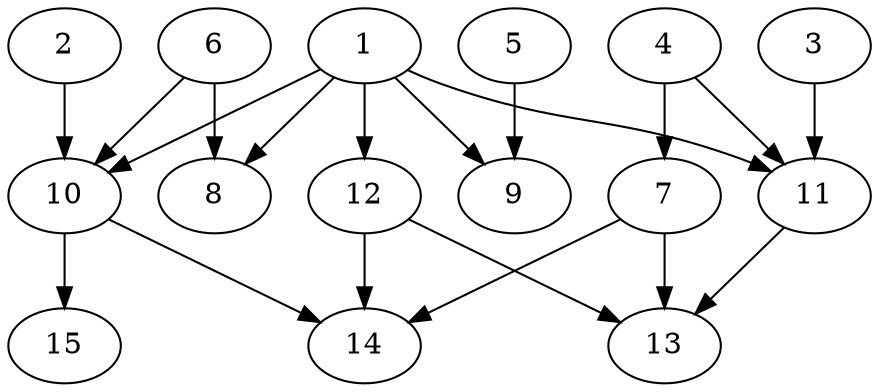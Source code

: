 // DAG automatically generated by daggen at Thu Oct  3 13:59:27 2019
// ./daggen --dot -n 15 --ccr 0.5 --fat 0.7 --regular 0.9 --density 0.6 --mindata 5242880 --maxdata 52428800 
digraph G {
  1 [size="46411776", alpha="0.05", expect_size="23205888"] 
  1 -> 8 [size ="23205888"]
  1 -> 9 [size ="23205888"]
  1 -> 10 [size ="23205888"]
  1 -> 11 [size ="23205888"]
  1 -> 12 [size ="23205888"]
  2 [size="62900224", alpha="0.15", expect_size="31450112"] 
  2 -> 10 [size ="31450112"]
  3 [size="63156224", alpha="0.04", expect_size="31578112"] 
  3 -> 11 [size ="31578112"]
  4 [size="48852992", alpha="0.01", expect_size="24426496"] 
  4 -> 7 [size ="24426496"]
  4 -> 11 [size ="24426496"]
  5 [size="60606464", alpha="0.03", expect_size="30303232"] 
  5 -> 9 [size ="30303232"]
  6 [size="66256896", alpha="0.16", expect_size="33128448"] 
  6 -> 8 [size ="33128448"]
  6 -> 10 [size ="33128448"]
  7 [size="63449088", alpha="0.08", expect_size="31724544"] 
  7 -> 13 [size ="31724544"]
  7 -> 14 [size ="31724544"]
  8 [size="44185600", alpha="0.00", expect_size="22092800"] 
  9 [size="89516032", alpha="0.01", expect_size="44758016"] 
  10 [size="35645440", alpha="0.13", expect_size="17822720"] 
  10 -> 14 [size ="17822720"]
  10 -> 15 [size ="17822720"]
  11 [size="40681472", alpha="0.08", expect_size="20340736"] 
  11 -> 13 [size ="20340736"]
  12 [size="62730240", alpha="0.19", expect_size="31365120"] 
  12 -> 13 [size ="31365120"]
  12 -> 14 [size ="31365120"]
  13 [size="41211904", alpha="0.16", expect_size="20605952"] 
  14 [size="62136320", alpha="0.14", expect_size="31068160"] 
  15 [size="67387392", alpha="0.12", expect_size="33693696"] 
}
